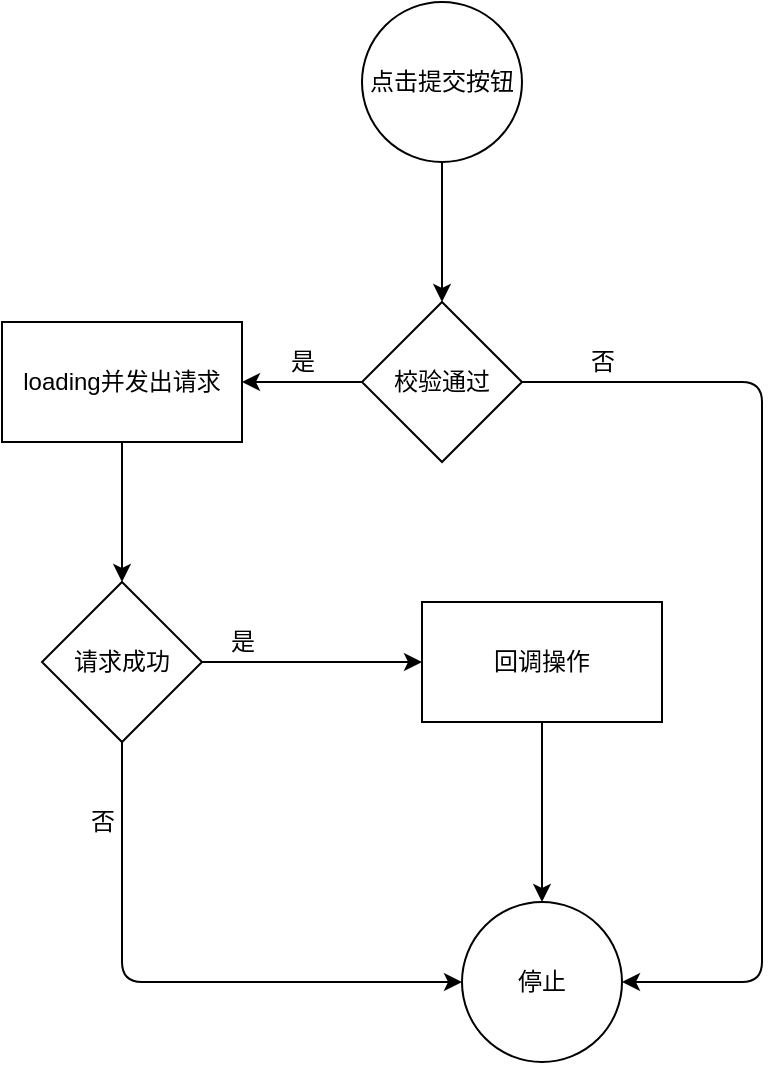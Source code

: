 <mxfile>
    <diagram id="jwcJpo2kAjqkAwv7nCDt" name="Page-1">
        <mxGraphModel dx="867" dy="399" grid="1" gridSize="10" guides="1" tooltips="1" connect="1" arrows="1" fold="1" page="1" pageScale="1" pageWidth="850" pageHeight="1100" math="0" shadow="0">
            <root>
                <mxCell id="0"/>
                <mxCell id="1" parent="0"/>
                <mxCell id="4" value="" style="edgeStyle=none;html=1;" edge="1" parent="1" target="3">
                    <mxGeometry relative="1" as="geometry">
                        <mxPoint x="500" y="80" as="sourcePoint"/>
                    </mxGeometry>
                </mxCell>
                <mxCell id="6" value="" style="edgeStyle=none;html=1;" edge="1" parent="1" source="3" target="5">
                    <mxGeometry relative="1" as="geometry"/>
                </mxCell>
                <mxCell id="3" value="校验通过" style="rhombus;whiteSpace=wrap;html=1;" vertex="1" parent="1">
                    <mxGeometry x="460" y="150" width="80" height="80" as="geometry"/>
                </mxCell>
                <mxCell id="12" value="" style="edgeStyle=none;html=1;" edge="1" parent="1" source="5" target="11">
                    <mxGeometry relative="1" as="geometry"/>
                </mxCell>
                <mxCell id="5" value="loading并发出请求" style="whiteSpace=wrap;html=1;" vertex="1" parent="1">
                    <mxGeometry x="280" y="160" width="120" height="60" as="geometry"/>
                </mxCell>
                <mxCell id="8" value="是" style="text;html=1;align=center;verticalAlign=middle;resizable=0;points=[];autosize=1;strokeColor=none;fillColor=none;" vertex="1" parent="1">
                    <mxGeometry x="410" y="165" width="40" height="30" as="geometry"/>
                </mxCell>
                <mxCell id="22" style="edgeStyle=none;html=1;entryX=1;entryY=0.5;entryDx=0;entryDy=0;exitX=1;exitY=0.5;exitDx=0;exitDy=0;" edge="1" parent="1" source="3" target="19">
                    <mxGeometry relative="1" as="geometry">
                        <mxPoint x="660" y="220" as="sourcePoint"/>
                        <Array as="points">
                            <mxPoint x="660" y="190"/>
                            <mxPoint x="660" y="490"/>
                        </Array>
                    </mxGeometry>
                </mxCell>
                <mxCell id="14" value="" style="edgeStyle=none;html=1;" edge="1" parent="1" source="11" target="13">
                    <mxGeometry relative="1" as="geometry"/>
                </mxCell>
                <mxCell id="11" value="请求成功" style="rhombus;whiteSpace=wrap;html=1;" vertex="1" parent="1">
                    <mxGeometry x="300" y="290" width="80" height="80" as="geometry"/>
                </mxCell>
                <mxCell id="21" value="" style="edgeStyle=none;html=1;" edge="1" parent="1" source="13" target="19">
                    <mxGeometry relative="1" as="geometry"/>
                </mxCell>
                <mxCell id="13" value="回调操作" style="whiteSpace=wrap;html=1;" vertex="1" parent="1">
                    <mxGeometry x="490" y="300" width="120" height="60" as="geometry"/>
                </mxCell>
                <mxCell id="17" value="是" style="text;html=1;align=center;verticalAlign=middle;resizable=0;points=[];autosize=1;strokeColor=none;fillColor=none;" vertex="1" parent="1">
                    <mxGeometry x="380" y="305" width="40" height="30" as="geometry"/>
                </mxCell>
                <mxCell id="18" value="否" style="text;html=1;align=center;verticalAlign=middle;resizable=0;points=[];autosize=1;strokeColor=none;fillColor=none;" vertex="1" parent="1">
                    <mxGeometry x="310" y="395" width="40" height="30" as="geometry"/>
                </mxCell>
                <mxCell id="19" value="停止" style="ellipse;whiteSpace=wrap;html=1;" vertex="1" parent="1">
                    <mxGeometry x="510" y="450" width="80" height="80" as="geometry"/>
                </mxCell>
                <mxCell id="23" value="" style="edgeStyle=none;html=1;entryX=0;entryY=0.5;entryDx=0;entryDy=0;" edge="1" parent="1" source="11" target="19">
                    <mxGeometry relative="1" as="geometry">
                        <mxPoint x="360.606" y="349.394" as="sourcePoint"/>
                        <mxPoint x="510" y="490" as="targetPoint"/>
                        <Array as="points">
                            <mxPoint x="340" y="490"/>
                        </Array>
                    </mxGeometry>
                </mxCell>
                <mxCell id="24" value="点击提交按钮" style="ellipse;whiteSpace=wrap;html=1;" vertex="1" parent="1">
                    <mxGeometry x="460" width="80" height="80" as="geometry"/>
                </mxCell>
                <mxCell id="25" value="否" style="text;html=1;align=center;verticalAlign=middle;resizable=0;points=[];autosize=1;strokeColor=none;fillColor=none;" vertex="1" parent="1">
                    <mxGeometry x="560" y="165" width="40" height="30" as="geometry"/>
                </mxCell>
            </root>
        </mxGraphModel>
    </diagram>
</mxfile>